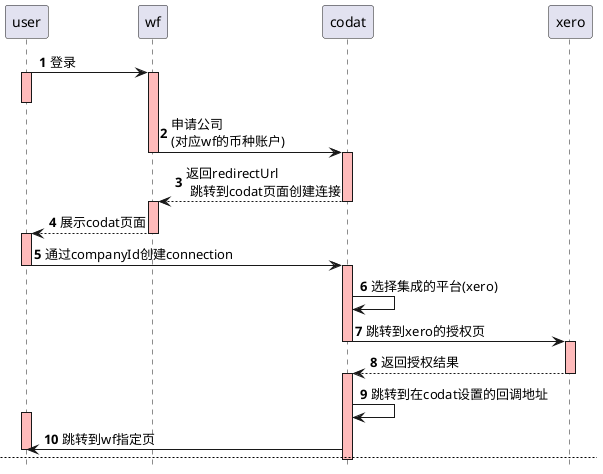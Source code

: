 @startuml
participant user
participant wf
participant codat
participant xero
autonumber /'自动带序号'/
hide footbox /'去除脚注'/

user -> wf: 登录
activate user #FFBBBB/'开始红色柱状条'/
activate wf #FFBBBB/'红色柱状条'/

deactivate user #FFBBBB/'结束红色柱状条'/

wf -> codat: 申请公司\n(对应wf的币种账户)
deactivate wf #FFBBBB/'红色柱状条'/
activate codat #FFBBBB

codat --> wf : 返回redirectUrl \n 跳转到codat页面创建连接
deactivate codat

activate wf #FFBBBB
wf --> user : 展示codat页面
deactivate wf
activate user #FFBBBB

user -> codat : 通过companyId创建connection
deactivate user

activate codat #FFBBBB
codat -> codat : 选择集成的平台(xero)


codat -> xero : 跳转到xero的授权页
deactivate codat
activate xero #FFBBBB


xero --> codat : 返回授权结果
deactivate xero #FFBBBB

activate codat #FFBBBB
deactivate codat
codat -> codat : 跳转到在codat设置的回调地址

activate user #FFBBBB
codat -> user : 跳转到wf指定页
deactivate user #FFBBBB

newpage/'分割符'/


@enduml

